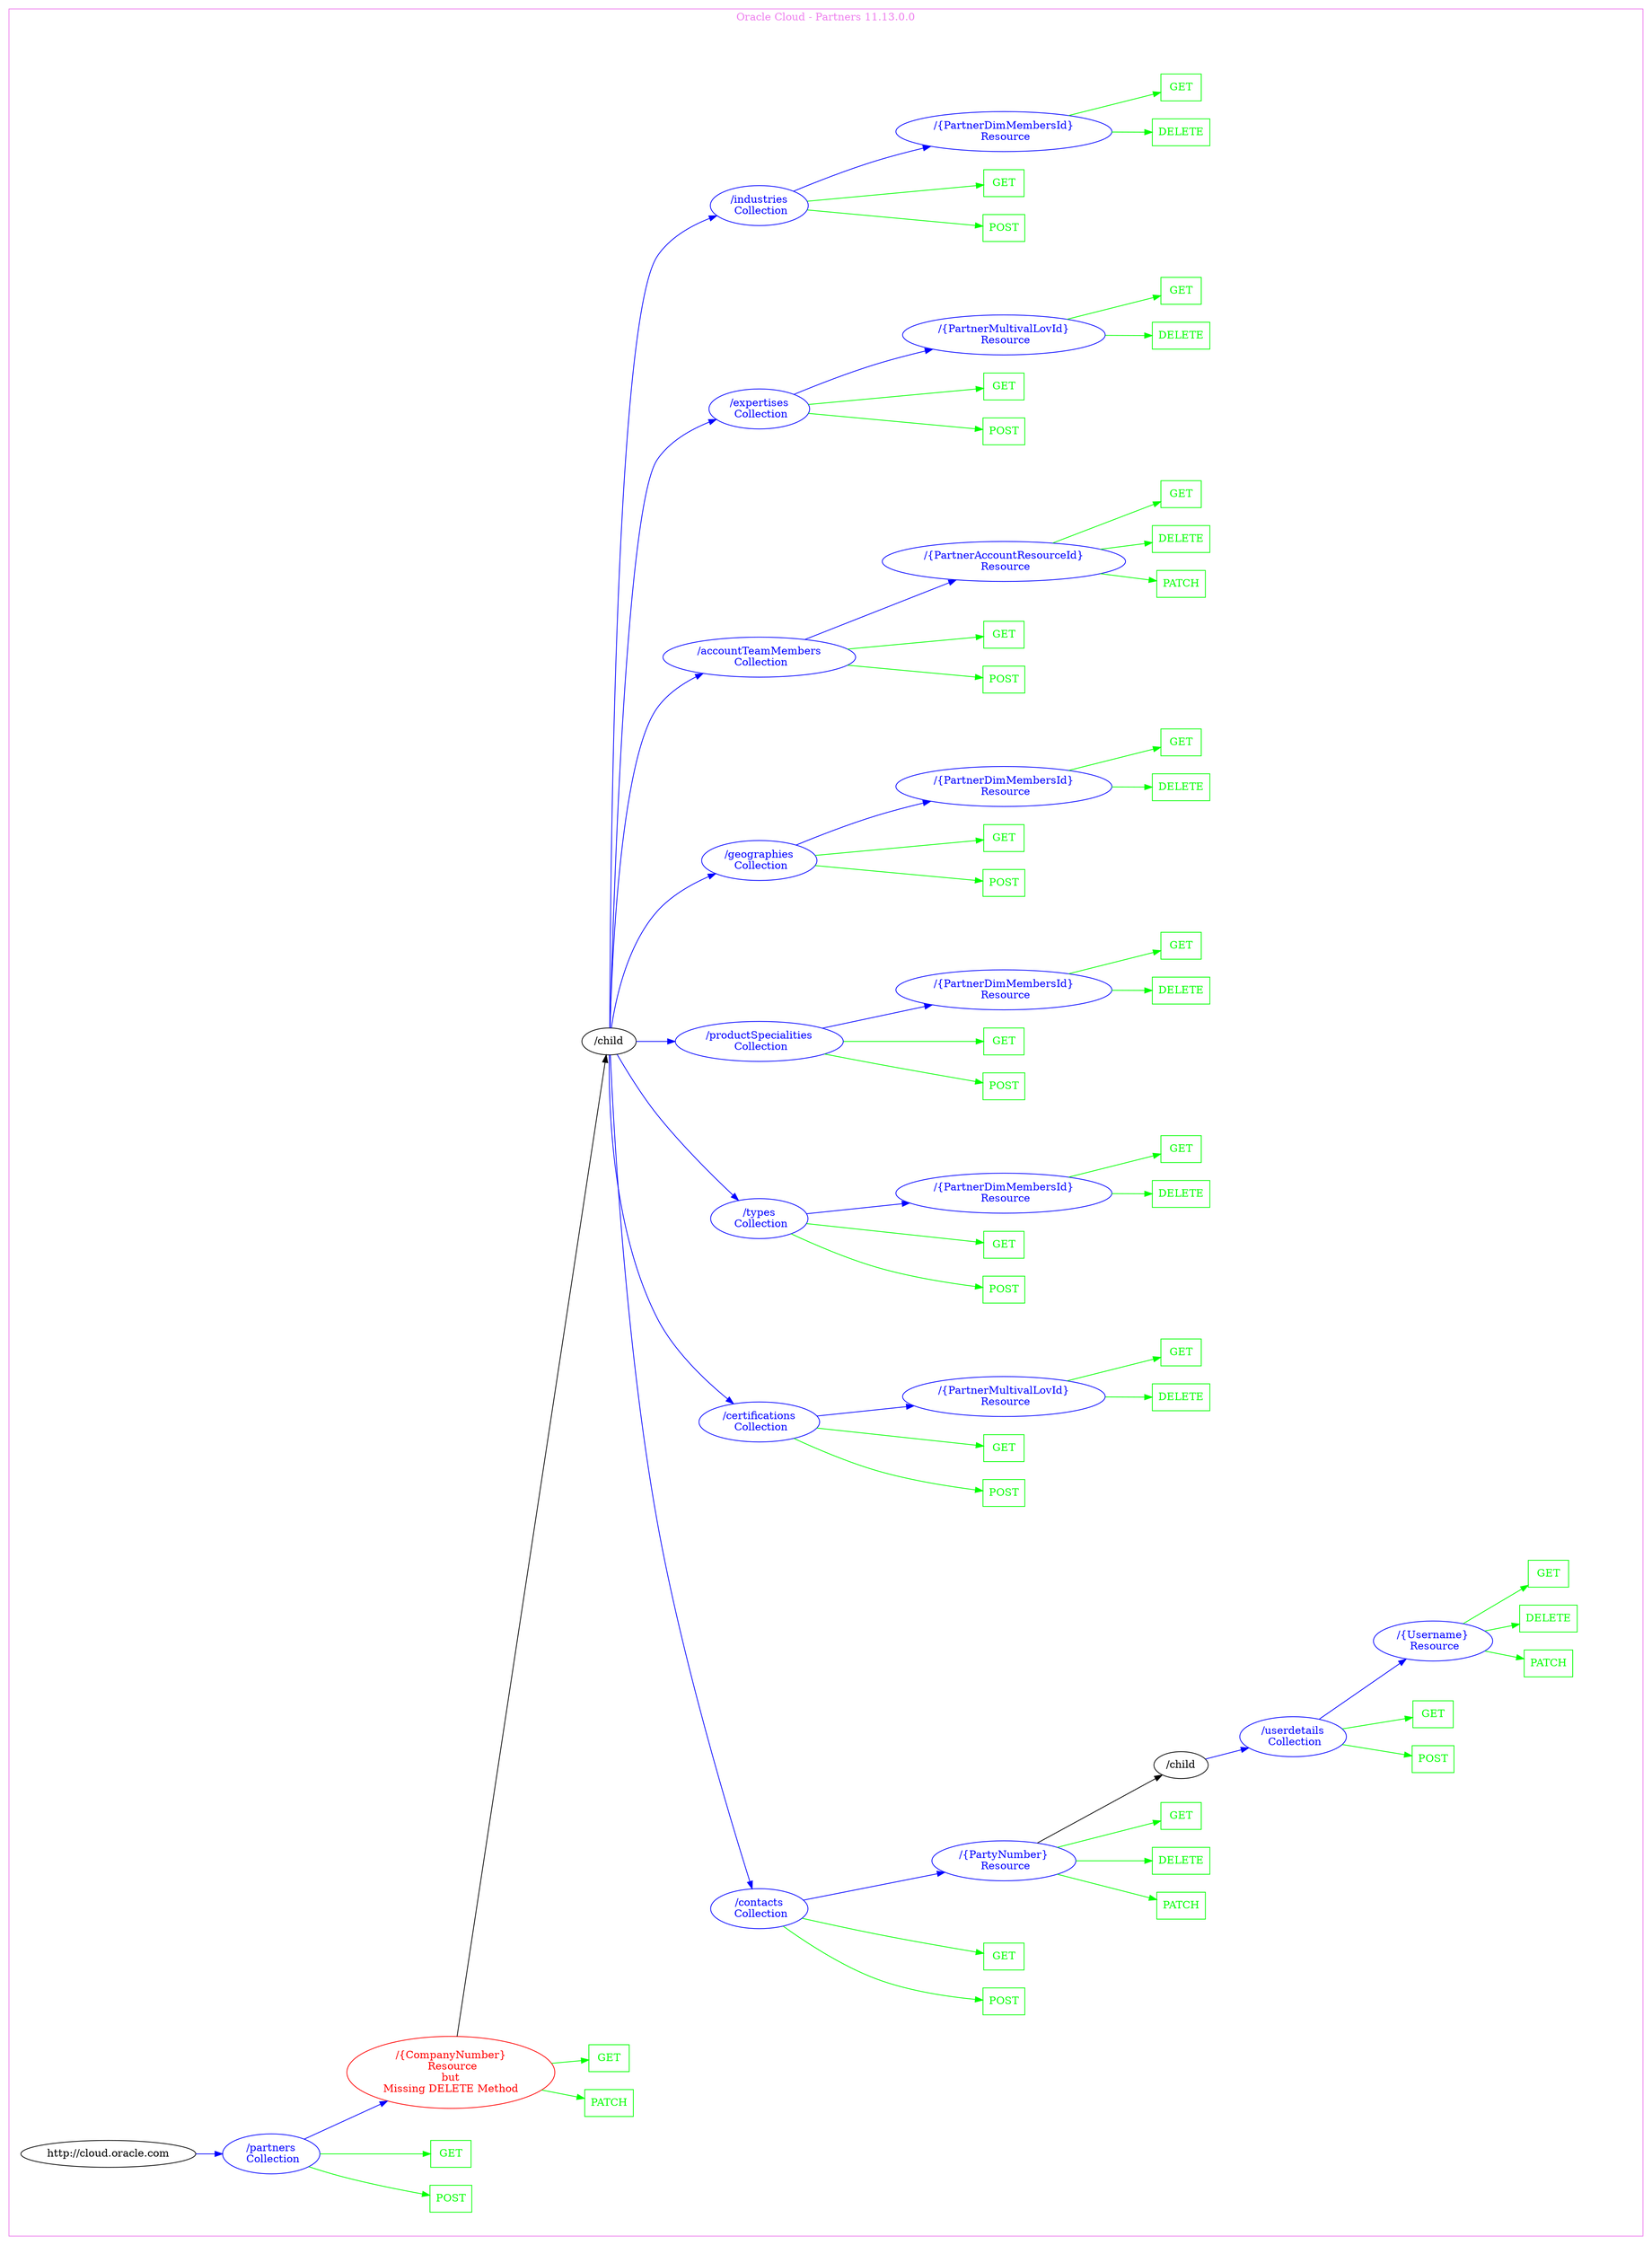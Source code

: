 digraph Cloud_Computing_REST_API {
rankdir="LR";
subgraph cluster_0 {
label="Oracle Cloud - Partners 11.13.0.0"
color=violet
fontcolor=violet
subgraph cluster_1 {
label=""
color=white
fontcolor=white
node1 [label="http://cloud.oracle.com", shape="ellipse", color="black", fontcolor="black"]
node1 -> node2 [color="blue", fontcolor="blue"]
subgraph cluster_2 {
label=""
color=white
fontcolor=white
node2 [label="/partners\n Collection", shape="ellipse", color="blue", fontcolor="blue"]
node2 -> node3 [color="green", fontcolor="green"]
subgraph cluster_3 {
label=""
color=white
fontcolor=white
node3 [label="POST", shape="box", color="green", fontcolor="green"]
}
node2 -> node4 [color="green", fontcolor="green"]
subgraph cluster_4 {
label=""
color=white
fontcolor=white
node4 [label="GET", shape="box", color="green", fontcolor="green"]
}
node2 -> node5 [color="blue", fontcolor="blue"]
subgraph cluster_5 {
label=""
color=white
fontcolor=white
node5 [label="/{CompanyNumber}\n Resource\nbut\nMissing DELETE Method", shape="ellipse", color="red", fontcolor="red"]
node5 -> node6 [color="green", fontcolor="green"]
subgraph cluster_6 {
label=""
color=white
fontcolor=white
node6 [label="PATCH", shape="box", color="green", fontcolor="green"]
}
node5 -> node7 [color="green", fontcolor="green"]
subgraph cluster_7 {
label=""
color=white
fontcolor=white
node7 [label="GET", shape="box", color="green", fontcolor="green"]
}
node5 -> node8 [color="black", fontcolor="black"]
subgraph cluster_8 {
label=""
color=white
fontcolor=white
node8 [label="/child", shape="ellipse", color="black", fontcolor="black"]
node8 -> node9 [color="blue", fontcolor="blue"]
subgraph cluster_9 {
label=""
color=white
fontcolor=white
node9 [label="/contacts\n Collection", shape="ellipse", color="blue", fontcolor="blue"]
node9 -> node10 [color="green", fontcolor="green"]
subgraph cluster_10 {
label=""
color=white
fontcolor=white
node10 [label="POST", shape="box", color="green", fontcolor="green"]
}
node9 -> node11 [color="green", fontcolor="green"]
subgraph cluster_11 {
label=""
color=white
fontcolor=white
node11 [label="GET", shape="box", color="green", fontcolor="green"]
}
node9 -> node12 [color="blue", fontcolor="blue"]
subgraph cluster_12 {
label=""
color=white
fontcolor=white
node12 [label="/{PartyNumber}\n Resource", shape="ellipse", color="blue", fontcolor="blue"]
node12 -> node13 [color="green", fontcolor="green"]
subgraph cluster_13 {
label=""
color=white
fontcolor=white
node13 [label="PATCH", shape="box", color="green", fontcolor="green"]
}
node12 -> node14 [color="green", fontcolor="green"]
subgraph cluster_14 {
label=""
color=white
fontcolor=white
node14 [label="DELETE", shape="box", color="green", fontcolor="green"]
}
node12 -> node15 [color="green", fontcolor="green"]
subgraph cluster_15 {
label=""
color=white
fontcolor=white
node15 [label="GET", shape="box", color="green", fontcolor="green"]
}
node12 -> node16 [color="black", fontcolor="black"]
subgraph cluster_16 {
label=""
color=white
fontcolor=white
node16 [label="/child", shape="ellipse", color="black", fontcolor="black"]
node16 -> node17 [color="blue", fontcolor="blue"]
subgraph cluster_17 {
label=""
color=white
fontcolor=white
node17 [label="/userdetails\n Collection", shape="ellipse", color="blue", fontcolor="blue"]
node17 -> node18 [color="green", fontcolor="green"]
subgraph cluster_18 {
label=""
color=white
fontcolor=white
node18 [label="POST", shape="box", color="green", fontcolor="green"]
}
node17 -> node19 [color="green", fontcolor="green"]
subgraph cluster_19 {
label=""
color=white
fontcolor=white
node19 [label="GET", shape="box", color="green", fontcolor="green"]
}
node17 -> node20 [color="blue", fontcolor="blue"]
subgraph cluster_20 {
label=""
color=white
fontcolor=white
node20 [label="/{Username}\n Resource", shape="ellipse", color="blue", fontcolor="blue"]
node20 -> node21 [color="green", fontcolor="green"]
subgraph cluster_21 {
label=""
color=white
fontcolor=white
node21 [label="PATCH", shape="box", color="green", fontcolor="green"]
}
node20 -> node22 [color="green", fontcolor="green"]
subgraph cluster_22 {
label=""
color=white
fontcolor=white
node22 [label="DELETE", shape="box", color="green", fontcolor="green"]
}
node20 -> node23 [color="green", fontcolor="green"]
subgraph cluster_23 {
label=""
color=white
fontcolor=white
node23 [label="GET", shape="box", color="green", fontcolor="green"]
}
}
}
}
}
}
node8 -> node24 [color="blue", fontcolor="blue"]
subgraph cluster_24 {
label=""
color=white
fontcolor=white
node24 [label="/certifications\n Collection", shape="ellipse", color="blue", fontcolor="blue"]
node24 -> node25 [color="green", fontcolor="green"]
subgraph cluster_25 {
label=""
color=white
fontcolor=white
node25 [label="POST", shape="box", color="green", fontcolor="green"]
}
node24 -> node26 [color="green", fontcolor="green"]
subgraph cluster_26 {
label=""
color=white
fontcolor=white
node26 [label="GET", shape="box", color="green", fontcolor="green"]
}
node24 -> node27 [color="blue", fontcolor="blue"]
subgraph cluster_27 {
label=""
color=white
fontcolor=white
node27 [label="/{PartnerMultivalLovId}\n Resource", shape="ellipse", color="blue", fontcolor="blue"]
node27 -> node28 [color="green", fontcolor="green"]
subgraph cluster_28 {
label=""
color=white
fontcolor=white
node28 [label="DELETE", shape="box", color="green", fontcolor="green"]
}
node27 -> node29 [color="green", fontcolor="green"]
subgraph cluster_29 {
label=""
color=white
fontcolor=white
node29 [label="GET", shape="box", color="green", fontcolor="green"]
}
}
}
node8 -> node30 [color="blue", fontcolor="blue"]
subgraph cluster_30 {
label=""
color=white
fontcolor=white
node30 [label="/types\n Collection", shape="ellipse", color="blue", fontcolor="blue"]
node30 -> node31 [color="green", fontcolor="green"]
subgraph cluster_31 {
label=""
color=white
fontcolor=white
node31 [label="POST", shape="box", color="green", fontcolor="green"]
}
node30 -> node32 [color="green", fontcolor="green"]
subgraph cluster_32 {
label=""
color=white
fontcolor=white
node32 [label="GET", shape="box", color="green", fontcolor="green"]
}
node30 -> node33 [color="blue", fontcolor="blue"]
subgraph cluster_33 {
label=""
color=white
fontcolor=white
node33 [label="/{PartnerDimMembersId}\n Resource", shape="ellipse", color="blue", fontcolor="blue"]
node33 -> node34 [color="green", fontcolor="green"]
subgraph cluster_34 {
label=""
color=white
fontcolor=white
node34 [label="DELETE", shape="box", color="green", fontcolor="green"]
}
node33 -> node35 [color="green", fontcolor="green"]
subgraph cluster_35 {
label=""
color=white
fontcolor=white
node35 [label="GET", shape="box", color="green", fontcolor="green"]
}
}
}
node8 -> node36 [color="blue", fontcolor="blue"]
subgraph cluster_36 {
label=""
color=white
fontcolor=white
node36 [label="/productSpecialities\n Collection", shape="ellipse", color="blue", fontcolor="blue"]
node36 -> node37 [color="green", fontcolor="green"]
subgraph cluster_37 {
label=""
color=white
fontcolor=white
node37 [label="POST", shape="box", color="green", fontcolor="green"]
}
node36 -> node38 [color="green", fontcolor="green"]
subgraph cluster_38 {
label=""
color=white
fontcolor=white
node38 [label="GET", shape="box", color="green", fontcolor="green"]
}
node36 -> node39 [color="blue", fontcolor="blue"]
subgraph cluster_39 {
label=""
color=white
fontcolor=white
node39 [label="/{PartnerDimMembersId}\n Resource", shape="ellipse", color="blue", fontcolor="blue"]
node39 -> node40 [color="green", fontcolor="green"]
subgraph cluster_40 {
label=""
color=white
fontcolor=white
node40 [label="DELETE", shape="box", color="green", fontcolor="green"]
}
node39 -> node41 [color="green", fontcolor="green"]
subgraph cluster_41 {
label=""
color=white
fontcolor=white
node41 [label="GET", shape="box", color="green", fontcolor="green"]
}
}
}
node8 -> node42 [color="blue", fontcolor="blue"]
subgraph cluster_42 {
label=""
color=white
fontcolor=white
node42 [label="/geographies\n Collection", shape="ellipse", color="blue", fontcolor="blue"]
node42 -> node43 [color="green", fontcolor="green"]
subgraph cluster_43 {
label=""
color=white
fontcolor=white
node43 [label="POST", shape="box", color="green", fontcolor="green"]
}
node42 -> node44 [color="green", fontcolor="green"]
subgraph cluster_44 {
label=""
color=white
fontcolor=white
node44 [label="GET", shape="box", color="green", fontcolor="green"]
}
node42 -> node45 [color="blue", fontcolor="blue"]
subgraph cluster_45 {
label=""
color=white
fontcolor=white
node45 [label="/{PartnerDimMembersId}\n Resource", shape="ellipse", color="blue", fontcolor="blue"]
node45 -> node46 [color="green", fontcolor="green"]
subgraph cluster_46 {
label=""
color=white
fontcolor=white
node46 [label="DELETE", shape="box", color="green", fontcolor="green"]
}
node45 -> node47 [color="green", fontcolor="green"]
subgraph cluster_47 {
label=""
color=white
fontcolor=white
node47 [label="GET", shape="box", color="green", fontcolor="green"]
}
}
}
node8 -> node48 [color="blue", fontcolor="blue"]
subgraph cluster_48 {
label=""
color=white
fontcolor=white
node48 [label="/accountTeamMembers\n Collection", shape="ellipse", color="blue", fontcolor="blue"]
node48 -> node49 [color="green", fontcolor="green"]
subgraph cluster_49 {
label=""
color=white
fontcolor=white
node49 [label="POST", shape="box", color="green", fontcolor="green"]
}
node48 -> node50 [color="green", fontcolor="green"]
subgraph cluster_50 {
label=""
color=white
fontcolor=white
node50 [label="GET", shape="box", color="green", fontcolor="green"]
}
node48 -> node51 [color="blue", fontcolor="blue"]
subgraph cluster_51 {
label=""
color=white
fontcolor=white
node51 [label="/{PartnerAccountResourceId}\n Resource", shape="ellipse", color="blue", fontcolor="blue"]
node51 -> node52 [color="green", fontcolor="green"]
subgraph cluster_52 {
label=""
color=white
fontcolor=white
node52 [label="PATCH", shape="box", color="green", fontcolor="green"]
}
node51 -> node53 [color="green", fontcolor="green"]
subgraph cluster_53 {
label=""
color=white
fontcolor=white
node53 [label="DELETE", shape="box", color="green", fontcolor="green"]
}
node51 -> node54 [color="green", fontcolor="green"]
subgraph cluster_54 {
label=""
color=white
fontcolor=white
node54 [label="GET", shape="box", color="green", fontcolor="green"]
}
}
}
node8 -> node55 [color="blue", fontcolor="blue"]
subgraph cluster_55 {
label=""
color=white
fontcolor=white
node55 [label="/expertises\n Collection", shape="ellipse", color="blue", fontcolor="blue"]
node55 -> node56 [color="green", fontcolor="green"]
subgraph cluster_56 {
label=""
color=white
fontcolor=white
node56 [label="POST", shape="box", color="green", fontcolor="green"]
}
node55 -> node57 [color="green", fontcolor="green"]
subgraph cluster_57 {
label=""
color=white
fontcolor=white
node57 [label="GET", shape="box", color="green", fontcolor="green"]
}
node55 -> node58 [color="blue", fontcolor="blue"]
subgraph cluster_58 {
label=""
color=white
fontcolor=white
node58 [label="/{PartnerMultivalLovId}\n Resource", shape="ellipse", color="blue", fontcolor="blue"]
node58 -> node59 [color="green", fontcolor="green"]
subgraph cluster_59 {
label=""
color=white
fontcolor=white
node59 [label="DELETE", shape="box", color="green", fontcolor="green"]
}
node58 -> node60 [color="green", fontcolor="green"]
subgraph cluster_60 {
label=""
color=white
fontcolor=white
node60 [label="GET", shape="box", color="green", fontcolor="green"]
}
}
}
node8 -> node61 [color="blue", fontcolor="blue"]
subgraph cluster_61 {
label=""
color=white
fontcolor=white
node61 [label="/industries\n Collection", shape="ellipse", color="blue", fontcolor="blue"]
node61 -> node62 [color="green", fontcolor="green"]
subgraph cluster_62 {
label=""
color=white
fontcolor=white
node62 [label="POST", shape="box", color="green", fontcolor="green"]
}
node61 -> node63 [color="green", fontcolor="green"]
subgraph cluster_63 {
label=""
color=white
fontcolor=white
node63 [label="GET", shape="box", color="green", fontcolor="green"]
}
node61 -> node64 [color="blue", fontcolor="blue"]
subgraph cluster_64 {
label=""
color=white
fontcolor=white
node64 [label="/{PartnerDimMembersId}\n Resource", shape="ellipse", color="blue", fontcolor="blue"]
node64 -> node65 [color="green", fontcolor="green"]
subgraph cluster_65 {
label=""
color=white
fontcolor=white
node65 [label="DELETE", shape="box", color="green", fontcolor="green"]
}
node64 -> node66 [color="green", fontcolor="green"]
subgraph cluster_66 {
label=""
color=white
fontcolor=white
node66 [label="GET", shape="box", color="green", fontcolor="green"]
}
}
}
}
}
}
}
}
}

